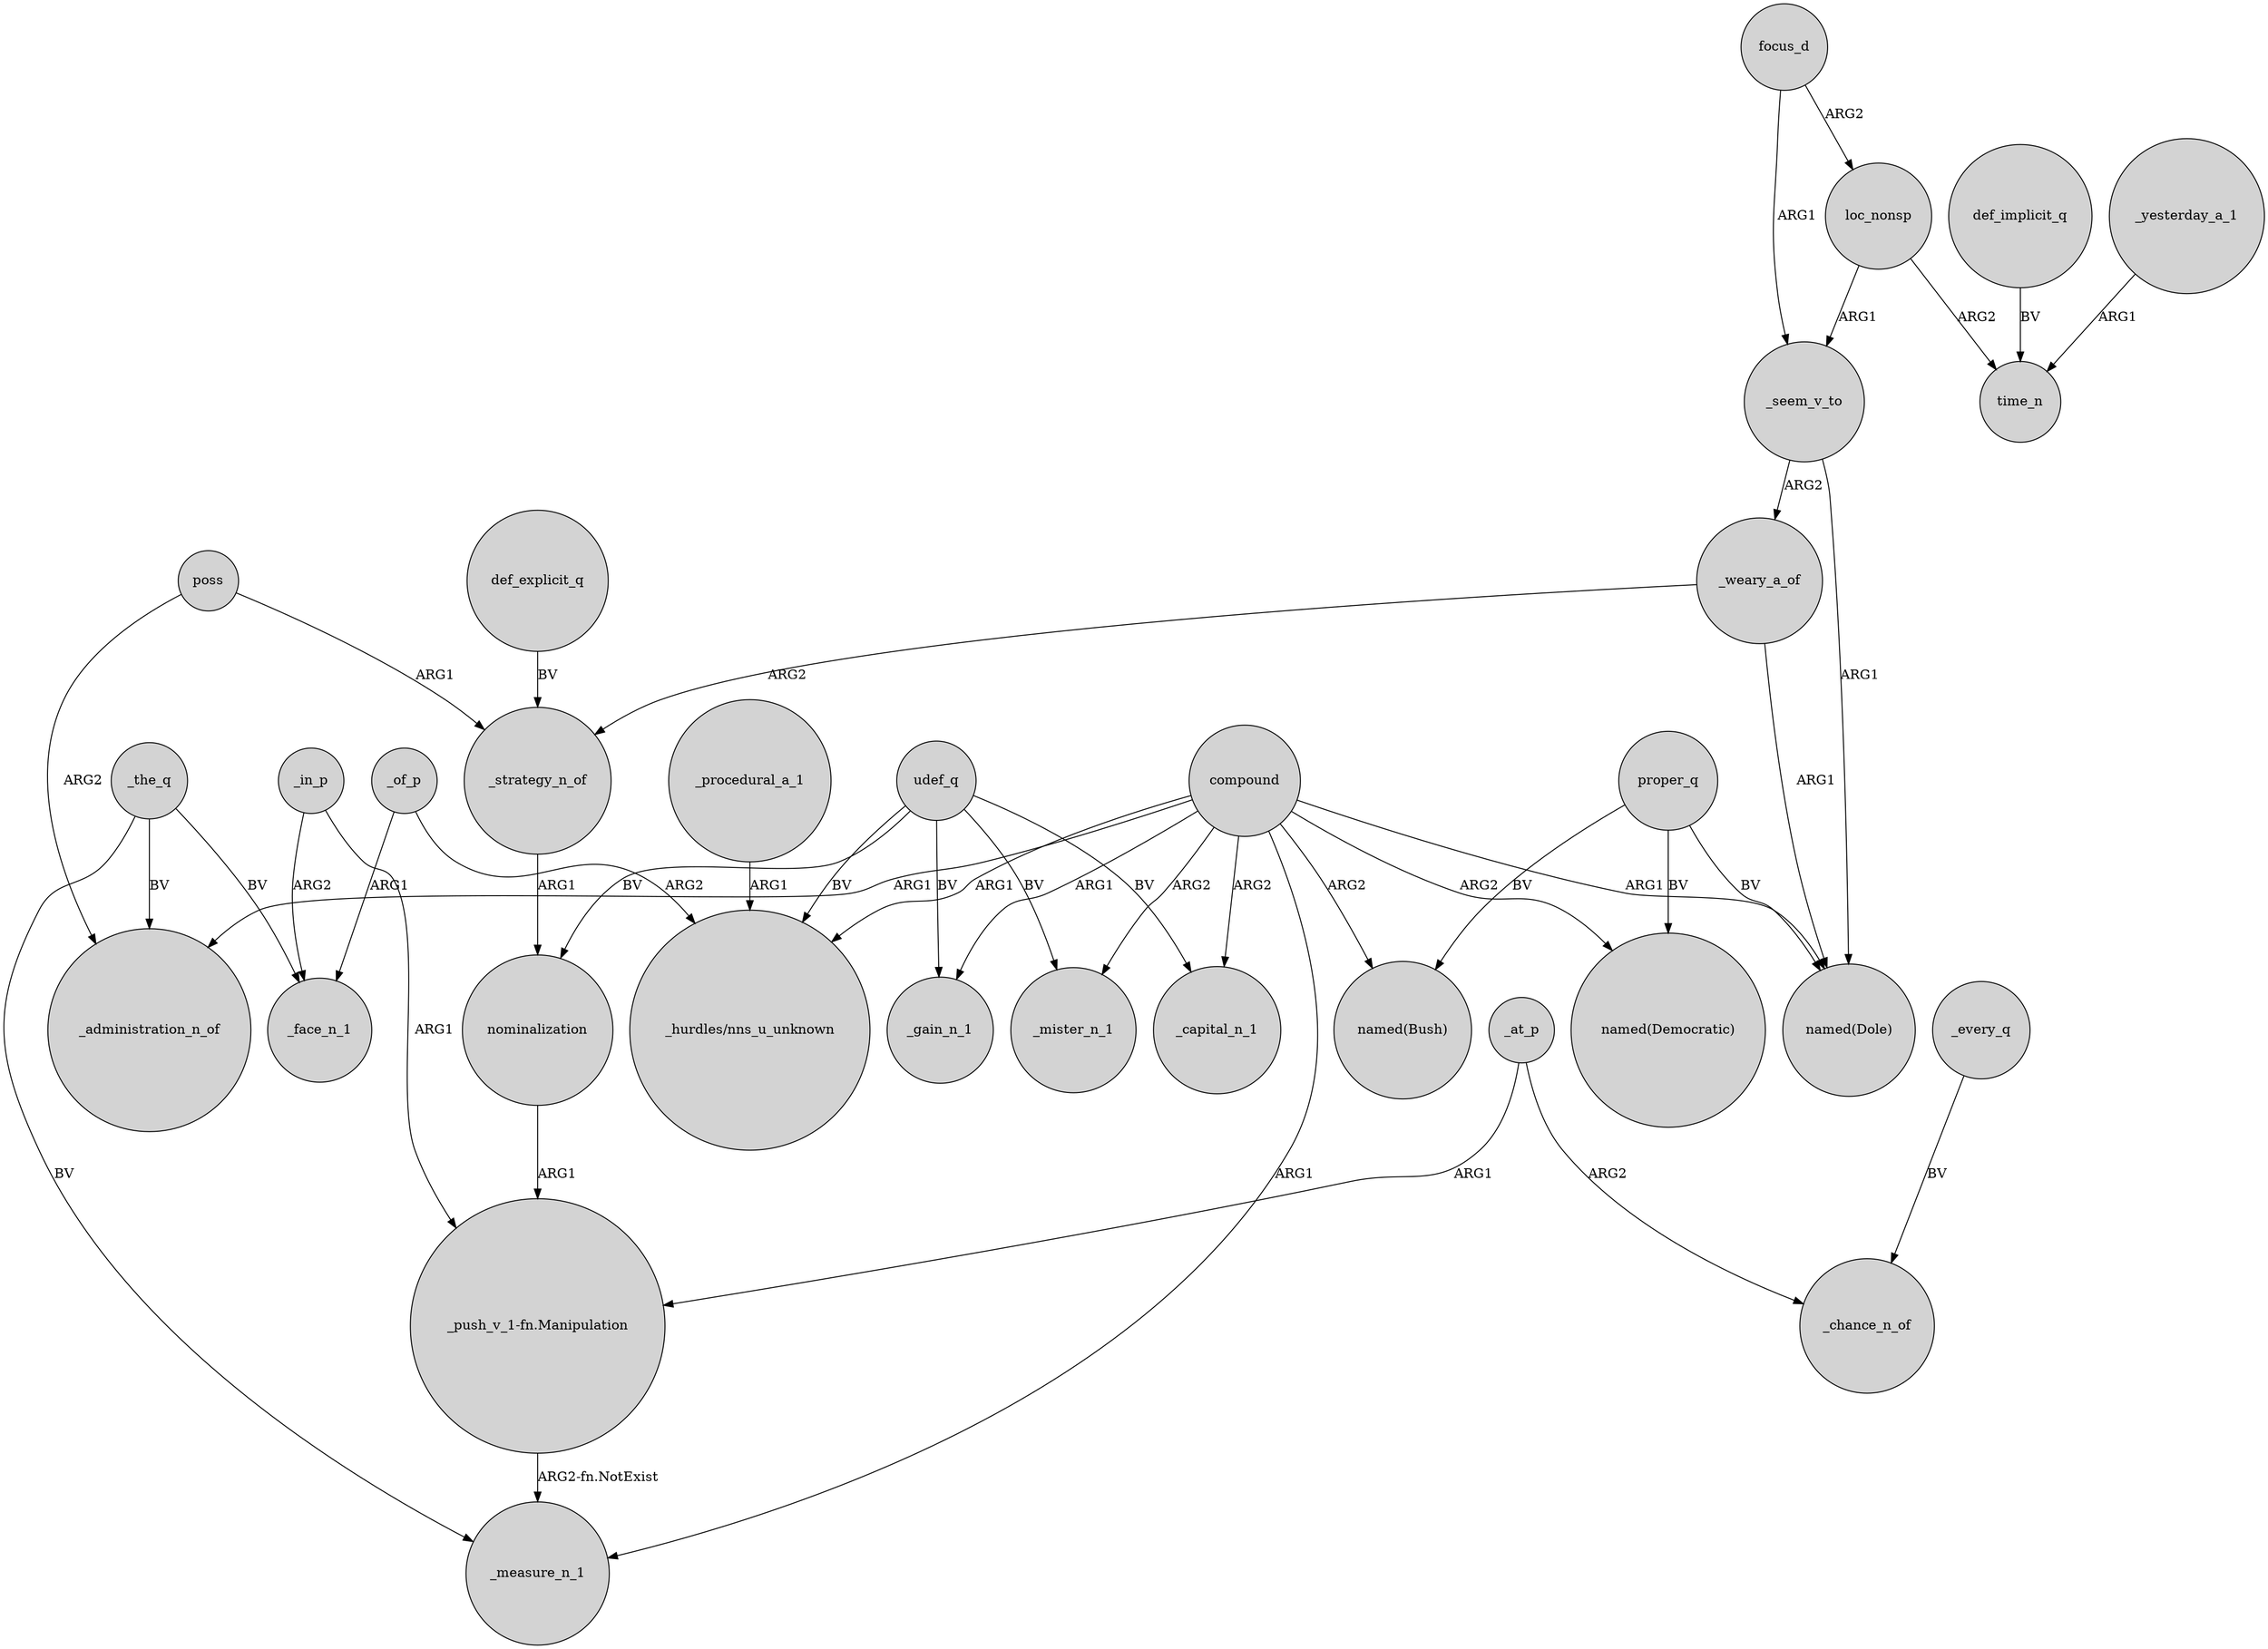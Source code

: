digraph {
	node [shape=circle style=filled]
	_weary_a_of -> _strategy_n_of [label=ARG2]
	focus_d -> loc_nonsp [label=ARG2]
	_the_q -> _measure_n_1 [label=BV]
	_yesterday_a_1 -> time_n [label=ARG1]
	udef_q -> "_hurdles/nns_u_unknown" [label=BV]
	compound -> _capital_n_1 [label=ARG2]
	compound -> "named(Bush)" [label=ARG2]
	poss -> _strategy_n_of [label=ARG1]
	udef_q -> _gain_n_1 [label=BV]
	compound -> _mister_n_1 [label=ARG2]
	compound -> _administration_n_of [label=ARG1]
	proper_q -> "named(Democratic)" [label=BV]
	udef_q -> _mister_n_1 [label=BV]
	"_push_v_1-fn.Manipulation" -> _measure_n_1 [label="ARG2-fn.NotExist"]
	_the_q -> _face_n_1 [label=BV]
	loc_nonsp -> _seem_v_to [label=ARG1]
	compound -> "_hurdles/nns_u_unknown" [label=ARG1]
	compound -> "named(Dole)" [label=ARG1]
	_at_p -> _chance_n_of [label=ARG2]
	proper_q -> "named(Dole)" [label=BV]
	_in_p -> _face_n_1 [label=ARG2]
	loc_nonsp -> time_n [label=ARG2]
	compound -> _measure_n_1 [label=ARG1]
	poss -> _administration_n_of [label=ARG2]
	compound -> "named(Democratic)" [label=ARG2]
	_at_p -> "_push_v_1-fn.Manipulation" [label=ARG1]
	_weary_a_of -> "named(Dole)" [label=ARG1]
	_seem_v_to -> _weary_a_of [label=ARG2]
	focus_d -> _seem_v_to [label=ARG1]
	nominalization -> "_push_v_1-fn.Manipulation" [label=ARG1]
	proper_q -> "named(Bush)" [label=BV]
	_procedural_a_1 -> "_hurdles/nns_u_unknown" [label=ARG1]
	udef_q -> nominalization [label=BV]
	_of_p -> _face_n_1 [label=ARG1]
	compound -> _gain_n_1 [label=ARG1]
	_in_p -> "_push_v_1-fn.Manipulation" [label=ARG1]
	def_explicit_q -> _strategy_n_of [label=BV]
	_of_p -> "_hurdles/nns_u_unknown" [label=ARG2]
	_seem_v_to -> "named(Dole)" [label=ARG1]
	_the_q -> _administration_n_of [label=BV]
	_strategy_n_of -> nominalization [label=ARG1]
	def_implicit_q -> time_n [label=BV]
	udef_q -> _capital_n_1 [label=BV]
	_every_q -> _chance_n_of [label=BV]
}
